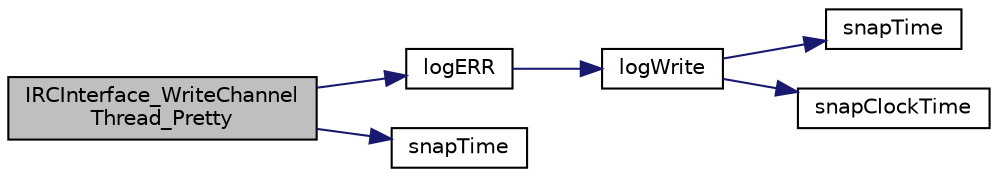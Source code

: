 digraph "IRCInterface_WriteChannelThread_Pretty"
{
  edge [fontname="Helvetica",fontsize="10",labelfontname="Helvetica",labelfontsize="10"];
  node [fontname="Helvetica",fontsize="10",shape=record];
  rankdir="LR";
  Node1 [label="IRCInterface_WriteChannel\lThread_Pretty",height=0.2,width=0.4,color="black", fillcolor="grey75", style="filled", fontcolor="black"];
  Node1 -> Node2 [color="midnightblue",fontsize="10",style="solid",fontname="Helvetica"];
  Node2 [label="logERR",height=0.2,width=0.4,color="black", fillcolor="white", style="filled",URL="$logger_8h.html#a9487660b2ec318326782a9d9e32f8461"];
  Node2 -> Node3 [color="midnightblue",fontsize="10",style="solid",fontname="Helvetica"];
  Node3 [label="logWrite",height=0.2,width=0.4,color="black", fillcolor="white", style="filled",URL="$logger_8c.html#a6d1f5cd19f49b187e2097a467eca0233"];
  Node3 -> Node4 [color="midnightblue",fontsize="10",style="solid",fontname="Helvetica"];
  Node4 [label="snapTime",height=0.2,width=0.4,color="black", fillcolor="white", style="filled",URL="$logger_8c.html#a9780074b15cc3acc70e3ee5989c8005a"];
  Node3 -> Node5 [color="midnightblue",fontsize="10",style="solid",fontname="Helvetica"];
  Node5 [label="snapClockTime",height=0.2,width=0.4,color="black", fillcolor="white", style="filled",URL="$logger_8c.html#ad5ed54850fd750ca0935368e72017537"];
  Node1 -> Node6 [color="midnightblue",fontsize="10",style="solid",fontname="Helvetica"];
  Node6 [label="snapTime",height=0.2,width=0.4,color="black", fillcolor="white", style="filled",URL="$logger_8h.html#a9780074b15cc3acc70e3ee5989c8005a"];
}
